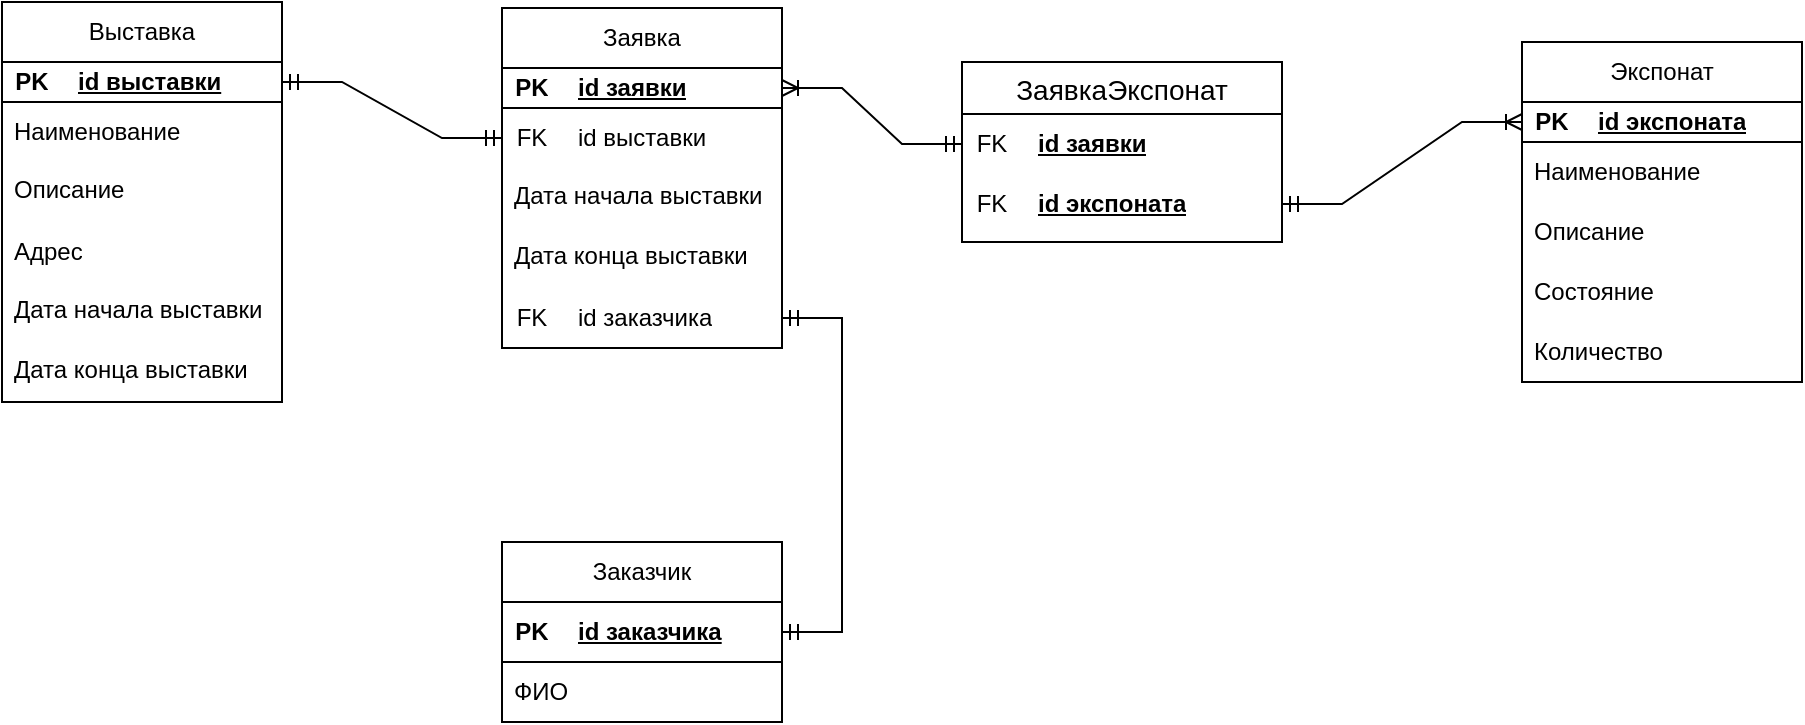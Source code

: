 <mxfile version="25.0.1">
  <diagram name="Страница — 1" id="1Udpp82dl5E-yOgq9Bk9">
    <mxGraphModel dx="1008" dy="500" grid="1" gridSize="10" guides="1" tooltips="1" connect="1" arrows="1" fold="1" page="1" pageScale="1" pageWidth="827" pageHeight="1169" math="0" shadow="0">
      <root>
        <mxCell id="0" />
        <mxCell id="1" parent="0" />
        <mxCell id="-dNKnwfFhRTGbA_YPJCl-1" value="Экспонат" style="swimlane;fontStyle=0;childLayout=stackLayout;horizontal=1;startSize=30;horizontalStack=0;resizeParent=1;resizeParentMax=0;resizeLast=0;collapsible=1;marginBottom=0;whiteSpace=wrap;html=1;" parent="1" vertex="1">
          <mxGeometry x="810" y="140" width="140" height="170" as="geometry" />
        </mxCell>
        <mxCell id="p6UkOLfJ6QwIB64uSuT0-19" value="" style="shape=table;startSize=0;container=1;collapsible=1;childLayout=tableLayout;fixedRows=1;rowLines=0;fontStyle=0;align=center;resizeLast=1;strokeColor=none;fillColor=none;collapsible=0;" parent="-dNKnwfFhRTGbA_YPJCl-1" vertex="1">
          <mxGeometry y="30" width="140" height="20" as="geometry" />
        </mxCell>
        <mxCell id="p6UkOLfJ6QwIB64uSuT0-20" value="" style="shape=tableRow;horizontal=0;startSize=0;swimlaneHead=0;swimlaneBody=0;fillColor=none;collapsible=0;dropTarget=0;points=[[0,0.5],[1,0.5]];portConstraint=eastwest;top=0;left=0;right=0;bottom=1;" parent="p6UkOLfJ6QwIB64uSuT0-19" vertex="1">
          <mxGeometry width="140" height="20" as="geometry" />
        </mxCell>
        <mxCell id="p6UkOLfJ6QwIB64uSuT0-21" value="PK" style="shape=partialRectangle;connectable=0;fillColor=none;top=0;left=0;bottom=0;right=0;fontStyle=1;overflow=hidden;whiteSpace=wrap;html=1;" parent="p6UkOLfJ6QwIB64uSuT0-20" vertex="1">
          <mxGeometry width="30" height="20" as="geometry">
            <mxRectangle width="30" height="20" as="alternateBounds" />
          </mxGeometry>
        </mxCell>
        <mxCell id="p6UkOLfJ6QwIB64uSuT0-22" value="id экспоната" style="shape=partialRectangle;connectable=0;fillColor=none;top=0;left=0;bottom=0;right=0;align=left;spacingLeft=6;fontStyle=5;overflow=hidden;whiteSpace=wrap;html=1;" parent="p6UkOLfJ6QwIB64uSuT0-20" vertex="1">
          <mxGeometry x="30" width="110" height="20" as="geometry">
            <mxRectangle width="110" height="20" as="alternateBounds" />
          </mxGeometry>
        </mxCell>
        <mxCell id="-dNKnwfFhRTGbA_YPJCl-3" value="Наименование" style="text;strokeColor=none;fillColor=none;align=left;verticalAlign=middle;spacingLeft=4;spacingRight=4;overflow=hidden;points=[[0,0.5],[1,0.5]];portConstraint=eastwest;rotatable=0;whiteSpace=wrap;html=1;" parent="-dNKnwfFhRTGbA_YPJCl-1" vertex="1">
          <mxGeometry y="50" width="140" height="30" as="geometry" />
        </mxCell>
        <mxCell id="-dNKnwfFhRTGbA_YPJCl-4" value="Описание" style="text;strokeColor=none;fillColor=none;align=left;verticalAlign=middle;spacingLeft=4;spacingRight=4;overflow=hidden;points=[[0,0.5],[1,0.5]];portConstraint=eastwest;rotatable=0;whiteSpace=wrap;html=1;" parent="-dNKnwfFhRTGbA_YPJCl-1" vertex="1">
          <mxGeometry y="80" width="140" height="30" as="geometry" />
        </mxCell>
        <mxCell id="Apr5Gu9_tZ0Uqjy6RqHj-13" value="Состояние" style="text;strokeColor=none;fillColor=none;align=left;verticalAlign=middle;spacingLeft=4;spacingRight=4;overflow=hidden;points=[[0,0.5],[1,0.5]];portConstraint=eastwest;rotatable=0;whiteSpace=wrap;html=1;" vertex="1" parent="-dNKnwfFhRTGbA_YPJCl-1">
          <mxGeometry y="110" width="140" height="30" as="geometry" />
        </mxCell>
        <mxCell id="-dNKnwfFhRTGbA_YPJCl-19" value="Количество" style="text;strokeColor=none;fillColor=none;align=left;verticalAlign=middle;spacingLeft=4;spacingRight=4;overflow=hidden;points=[[0,0.5],[1,0.5]];portConstraint=eastwest;rotatable=0;whiteSpace=wrap;html=1;" parent="-dNKnwfFhRTGbA_YPJCl-1" vertex="1">
          <mxGeometry y="140" width="140" height="30" as="geometry" />
        </mxCell>
        <mxCell id="-dNKnwfFhRTGbA_YPJCl-5" value="Выставка" style="swimlane;fontStyle=0;childLayout=stackLayout;horizontal=1;startSize=30;horizontalStack=0;resizeParent=1;resizeParentMax=0;resizeLast=0;collapsible=1;marginBottom=0;whiteSpace=wrap;html=1;" parent="1" vertex="1">
          <mxGeometry x="50" y="120" width="140" height="200" as="geometry" />
        </mxCell>
        <mxCell id="p6UkOLfJ6QwIB64uSuT0-15" value="" style="shape=table;startSize=0;container=1;collapsible=1;childLayout=tableLayout;fixedRows=1;rowLines=0;fontStyle=0;align=center;resizeLast=1;strokeColor=none;fillColor=none;collapsible=0;" parent="-dNKnwfFhRTGbA_YPJCl-5" vertex="1">
          <mxGeometry y="30" width="140" height="20" as="geometry" />
        </mxCell>
        <mxCell id="p6UkOLfJ6QwIB64uSuT0-16" value="" style="shape=tableRow;horizontal=0;startSize=0;swimlaneHead=0;swimlaneBody=0;fillColor=none;collapsible=0;dropTarget=0;points=[[0,0.5],[1,0.5]];portConstraint=eastwest;top=0;left=0;right=0;bottom=1;" parent="p6UkOLfJ6QwIB64uSuT0-15" vertex="1">
          <mxGeometry width="140" height="20" as="geometry" />
        </mxCell>
        <mxCell id="p6UkOLfJ6QwIB64uSuT0-17" value="PK" style="shape=partialRectangle;connectable=0;fillColor=none;top=0;left=0;bottom=0;right=0;fontStyle=1;overflow=hidden;whiteSpace=wrap;html=1;" parent="p6UkOLfJ6QwIB64uSuT0-16" vertex="1">
          <mxGeometry width="30" height="20" as="geometry">
            <mxRectangle width="30" height="20" as="alternateBounds" />
          </mxGeometry>
        </mxCell>
        <mxCell id="p6UkOLfJ6QwIB64uSuT0-18" value="id выставки" style="shape=partialRectangle;connectable=0;fillColor=none;top=0;left=0;bottom=0;right=0;align=left;spacingLeft=6;fontStyle=5;overflow=hidden;whiteSpace=wrap;html=1;" parent="p6UkOLfJ6QwIB64uSuT0-16" vertex="1">
          <mxGeometry x="30" width="110" height="20" as="geometry">
            <mxRectangle width="110" height="20" as="alternateBounds" />
          </mxGeometry>
        </mxCell>
        <mxCell id="-dNKnwfFhRTGbA_YPJCl-7" value="Наименование" style="text;strokeColor=none;fillColor=none;align=left;verticalAlign=middle;spacingLeft=4;spacingRight=4;overflow=hidden;points=[[0,0.5],[1,0.5]];portConstraint=eastwest;rotatable=0;whiteSpace=wrap;html=1;" parent="-dNKnwfFhRTGbA_YPJCl-5" vertex="1">
          <mxGeometry y="50" width="140" height="30" as="geometry" />
        </mxCell>
        <mxCell id="-dNKnwfFhRTGbA_YPJCl-26" value="Описание" style="text;strokeColor=none;fillColor=none;spacingLeft=4;spacingRight=4;overflow=hidden;rotatable=0;points=[[0,0.5],[1,0.5]];portConstraint=eastwest;fontSize=12;whiteSpace=wrap;html=1;" parent="-dNKnwfFhRTGbA_YPJCl-5" vertex="1">
          <mxGeometry y="80" width="140" height="30" as="geometry" />
        </mxCell>
        <mxCell id="-dNKnwfFhRTGbA_YPJCl-8" value="Адрес" style="text;strokeColor=none;fillColor=none;align=left;verticalAlign=middle;spacingLeft=4;spacingRight=4;overflow=hidden;points=[[0,0.5],[1,0.5]];portConstraint=eastwest;rotatable=0;whiteSpace=wrap;html=1;" parent="-dNKnwfFhRTGbA_YPJCl-5" vertex="1">
          <mxGeometry y="110" width="140" height="30" as="geometry" />
        </mxCell>
        <mxCell id="Apr5Gu9_tZ0Uqjy6RqHj-14" value="Дата начала выставки" style="text;strokeColor=none;fillColor=none;spacingLeft=4;spacingRight=4;overflow=hidden;rotatable=0;points=[[0,0.5],[1,0.5]];portConstraint=eastwest;fontSize=12;whiteSpace=wrap;html=1;" vertex="1" parent="-dNKnwfFhRTGbA_YPJCl-5">
          <mxGeometry y="140" width="140" height="30" as="geometry" />
        </mxCell>
        <mxCell id="Apr5Gu9_tZ0Uqjy6RqHj-15" value="Дата конца выставки" style="text;strokeColor=none;fillColor=none;spacingLeft=4;spacingRight=4;overflow=hidden;rotatable=0;points=[[0,0.5],[1,0.5]];portConstraint=eastwest;fontSize=12;whiteSpace=wrap;html=1;" vertex="1" parent="-dNKnwfFhRTGbA_YPJCl-5">
          <mxGeometry y="170" width="140" height="30" as="geometry" />
        </mxCell>
        <mxCell id="-dNKnwfFhRTGbA_YPJCl-9" value="Заказчик" style="swimlane;fontStyle=0;childLayout=stackLayout;horizontal=1;startSize=30;horizontalStack=0;resizeParent=1;resizeParentMax=0;resizeLast=0;collapsible=1;marginBottom=0;whiteSpace=wrap;html=1;" parent="1" vertex="1">
          <mxGeometry x="300" y="390" width="140" height="90" as="geometry" />
        </mxCell>
        <mxCell id="p6UkOLfJ6QwIB64uSuT0-26" value="" style="shape=table;startSize=0;container=1;collapsible=1;childLayout=tableLayout;fixedRows=1;rowLines=0;fontStyle=0;align=center;resizeLast=1;strokeColor=none;fillColor=none;collapsible=0;" parent="-dNKnwfFhRTGbA_YPJCl-9" vertex="1">
          <mxGeometry y="30" width="140" height="30" as="geometry" />
        </mxCell>
        <mxCell id="p6UkOLfJ6QwIB64uSuT0-27" value="" style="shape=tableRow;horizontal=0;startSize=0;swimlaneHead=0;swimlaneBody=0;fillColor=none;collapsible=0;dropTarget=0;points=[[0,0.5],[1,0.5]];portConstraint=eastwest;top=0;left=0;right=0;bottom=1;" parent="p6UkOLfJ6QwIB64uSuT0-26" vertex="1">
          <mxGeometry width="140" height="30" as="geometry" />
        </mxCell>
        <mxCell id="p6UkOLfJ6QwIB64uSuT0-28" value="PK" style="shape=partialRectangle;connectable=0;fillColor=none;top=0;left=0;bottom=0;right=0;fontStyle=1;overflow=hidden;whiteSpace=wrap;html=1;" parent="p6UkOLfJ6QwIB64uSuT0-27" vertex="1">
          <mxGeometry width="30" height="30" as="geometry">
            <mxRectangle width="30" height="30" as="alternateBounds" />
          </mxGeometry>
        </mxCell>
        <mxCell id="p6UkOLfJ6QwIB64uSuT0-29" value="id заказчика" style="shape=partialRectangle;connectable=0;fillColor=none;top=0;left=0;bottom=0;right=0;align=left;spacingLeft=6;fontStyle=5;overflow=hidden;whiteSpace=wrap;html=1;" parent="p6UkOLfJ6QwIB64uSuT0-27" vertex="1">
          <mxGeometry x="30" width="110" height="30" as="geometry">
            <mxRectangle width="110" height="30" as="alternateBounds" />
          </mxGeometry>
        </mxCell>
        <mxCell id="-dNKnwfFhRTGbA_YPJCl-11" value="ФИО" style="text;strokeColor=none;fillColor=none;align=left;verticalAlign=middle;spacingLeft=4;spacingRight=4;overflow=hidden;points=[[0,0.5],[1,0.5]];portConstraint=eastwest;rotatable=0;whiteSpace=wrap;html=1;" parent="-dNKnwfFhRTGbA_YPJCl-9" vertex="1">
          <mxGeometry y="60" width="140" height="30" as="geometry" />
        </mxCell>
        <mxCell id="-dNKnwfFhRTGbA_YPJCl-13" value="Заявка" style="swimlane;fontStyle=0;childLayout=stackLayout;horizontal=1;startSize=30;horizontalStack=0;resizeParent=1;resizeParentMax=0;resizeLast=0;collapsible=1;marginBottom=0;whiteSpace=wrap;html=1;" parent="1" vertex="1">
          <mxGeometry x="300" y="123" width="140" height="170" as="geometry" />
        </mxCell>
        <mxCell id="p6UkOLfJ6QwIB64uSuT0-3" value="" style="shape=table;startSize=0;container=1;collapsible=1;childLayout=tableLayout;fixedRows=1;rowLines=0;fontStyle=0;align=center;resizeLast=1;strokeColor=none;fillColor=none;collapsible=0;" parent="-dNKnwfFhRTGbA_YPJCl-13" vertex="1">
          <mxGeometry y="30" width="140" height="20" as="geometry" />
        </mxCell>
        <mxCell id="p6UkOLfJ6QwIB64uSuT0-4" value="" style="shape=tableRow;horizontal=0;startSize=0;swimlaneHead=0;swimlaneBody=0;fillColor=none;collapsible=0;dropTarget=0;points=[[0,0.5],[1,0.5]];portConstraint=eastwest;top=0;left=0;right=0;bottom=1;" parent="p6UkOLfJ6QwIB64uSuT0-3" vertex="1">
          <mxGeometry width="140" height="20" as="geometry" />
        </mxCell>
        <mxCell id="p6UkOLfJ6QwIB64uSuT0-5" value="PK" style="shape=partialRectangle;connectable=0;fillColor=none;top=0;left=0;bottom=0;right=0;fontStyle=1;overflow=hidden;whiteSpace=wrap;html=1;" parent="p6UkOLfJ6QwIB64uSuT0-4" vertex="1">
          <mxGeometry width="30" height="20" as="geometry">
            <mxRectangle width="30" height="20" as="alternateBounds" />
          </mxGeometry>
        </mxCell>
        <mxCell id="p6UkOLfJ6QwIB64uSuT0-6" value="id заявки" style="shape=partialRectangle;connectable=0;fillColor=none;top=0;left=0;bottom=0;right=0;align=left;spacingLeft=6;fontStyle=5;overflow=hidden;whiteSpace=wrap;html=1;" parent="p6UkOLfJ6QwIB64uSuT0-4" vertex="1">
          <mxGeometry x="30" width="110" height="20" as="geometry">
            <mxRectangle width="110" height="20" as="alternateBounds" />
          </mxGeometry>
        </mxCell>
        <mxCell id="Apr5Gu9_tZ0Uqjy6RqHj-18" value="" style="shape=table;startSize=0;container=1;collapsible=1;childLayout=tableLayout;fixedRows=1;rowLines=0;fontStyle=0;align=center;resizeLast=1;strokeColor=none;fillColor=none;collapsible=0;" vertex="1" parent="-dNKnwfFhRTGbA_YPJCl-13">
          <mxGeometry y="50" width="140" height="30" as="geometry" />
        </mxCell>
        <mxCell id="Apr5Gu9_tZ0Uqjy6RqHj-19" value="" style="shape=tableRow;horizontal=0;startSize=0;swimlaneHead=0;swimlaneBody=0;fillColor=none;collapsible=0;dropTarget=0;points=[[0,0.5],[1,0.5]];portConstraint=eastwest;top=0;left=0;right=0;bottom=0;" vertex="1" parent="Apr5Gu9_tZ0Uqjy6RqHj-18">
          <mxGeometry width="140" height="30" as="geometry" />
        </mxCell>
        <mxCell id="Apr5Gu9_tZ0Uqjy6RqHj-20" value="FK" style="shape=partialRectangle;connectable=0;fillColor=none;top=0;left=0;bottom=0;right=0;fontStyle=0;overflow=hidden;whiteSpace=wrap;html=1;" vertex="1" parent="Apr5Gu9_tZ0Uqjy6RqHj-19">
          <mxGeometry width="30" height="30" as="geometry">
            <mxRectangle width="30" height="30" as="alternateBounds" />
          </mxGeometry>
        </mxCell>
        <mxCell id="Apr5Gu9_tZ0Uqjy6RqHj-21" value="id выставки" style="shape=partialRectangle;connectable=0;fillColor=none;top=0;left=0;bottom=0;right=0;align=left;spacingLeft=6;fontStyle=0;overflow=hidden;whiteSpace=wrap;html=1;" vertex="1" parent="Apr5Gu9_tZ0Uqjy6RqHj-19">
          <mxGeometry x="30" width="110" height="30" as="geometry">
            <mxRectangle width="110" height="30" as="alternateBounds" />
          </mxGeometry>
        </mxCell>
        <mxCell id="p6UkOLfJ6QwIB64uSuT0-1" value="Дата начала выставки" style="text;strokeColor=none;fillColor=none;spacingLeft=4;spacingRight=4;overflow=hidden;rotatable=0;points=[[0,0.5],[1,0.5]];portConstraint=eastwest;fontSize=12;whiteSpace=wrap;html=1;" parent="-dNKnwfFhRTGbA_YPJCl-13" vertex="1">
          <mxGeometry y="80" width="140" height="30" as="geometry" />
        </mxCell>
        <mxCell id="p6UkOLfJ6QwIB64uSuT0-2" value="Дата конца выставки" style="text;strokeColor=none;fillColor=none;spacingLeft=4;spacingRight=4;overflow=hidden;rotatable=0;points=[[0,0.5],[1,0.5]];portConstraint=eastwest;fontSize=12;whiteSpace=wrap;html=1;" parent="-dNKnwfFhRTGbA_YPJCl-13" vertex="1">
          <mxGeometry y="110" width="140" height="30" as="geometry" />
        </mxCell>
        <mxCell id="p6UkOLfJ6QwIB64uSuT0-30" value="" style="shape=table;startSize=0;container=1;collapsible=1;childLayout=tableLayout;fixedRows=1;rowLines=0;fontStyle=0;align=center;resizeLast=1;strokeColor=none;fillColor=none;collapsible=0;" parent="-dNKnwfFhRTGbA_YPJCl-13" vertex="1">
          <mxGeometry y="140" width="140" height="30" as="geometry" />
        </mxCell>
        <mxCell id="p6UkOLfJ6QwIB64uSuT0-31" value="" style="shape=tableRow;horizontal=0;startSize=0;swimlaneHead=0;swimlaneBody=0;fillColor=none;collapsible=0;dropTarget=0;points=[[0,0.5],[1,0.5]];portConstraint=eastwest;top=0;left=0;right=0;bottom=0;" parent="p6UkOLfJ6QwIB64uSuT0-30" vertex="1">
          <mxGeometry width="140" height="30" as="geometry" />
        </mxCell>
        <mxCell id="p6UkOLfJ6QwIB64uSuT0-32" value="FK" style="shape=partialRectangle;connectable=0;fillColor=none;top=0;left=0;bottom=0;right=0;fontStyle=0;overflow=hidden;whiteSpace=wrap;html=1;" parent="p6UkOLfJ6QwIB64uSuT0-31" vertex="1">
          <mxGeometry width="30" height="30" as="geometry">
            <mxRectangle width="30" height="30" as="alternateBounds" />
          </mxGeometry>
        </mxCell>
        <mxCell id="p6UkOLfJ6QwIB64uSuT0-33" value="id заказчика" style="shape=partialRectangle;connectable=0;fillColor=none;top=0;left=0;bottom=0;right=0;align=left;spacingLeft=6;fontStyle=0;overflow=hidden;whiteSpace=wrap;html=1;" parent="p6UkOLfJ6QwIB64uSuT0-31" vertex="1">
          <mxGeometry x="30" width="110" height="30" as="geometry">
            <mxRectangle width="110" height="30" as="alternateBounds" />
          </mxGeometry>
        </mxCell>
        <mxCell id="p6UkOLfJ6QwIB64uSuT0-25" value="" style="edgeStyle=entityRelationEdgeStyle;fontSize=12;html=1;endArrow=ERmandOne;startArrow=ERmandOne;rounded=0;entryX=0;entryY=0.5;entryDx=0;entryDy=0;exitX=1;exitY=0.5;exitDx=0;exitDy=0;" parent="1" source="p6UkOLfJ6QwIB64uSuT0-16" target="Apr5Gu9_tZ0Uqjy6RqHj-19" edge="1">
          <mxGeometry width="100" height="100" relative="1" as="geometry">
            <mxPoint x="160" y="135" as="sourcePoint" />
            <mxPoint x="600" y="90" as="targetPoint" />
            <Array as="points">
              <mxPoint x="500" y="95" />
            </Array>
          </mxGeometry>
        </mxCell>
        <mxCell id="p6UkOLfJ6QwIB64uSuT0-34" value="" style="edgeStyle=entityRelationEdgeStyle;fontSize=12;html=1;endArrow=ERmandOne;startArrow=ERmandOne;rounded=0;entryX=1;entryY=0.5;entryDx=0;entryDy=0;exitX=1;exitY=0.5;exitDx=0;exitDy=0;" parent="1" source="p6UkOLfJ6QwIB64uSuT0-27" target="p6UkOLfJ6QwIB64uSuT0-31" edge="1">
          <mxGeometry width="100" height="100" relative="1" as="geometry">
            <mxPoint x="360" y="560" as="sourcePoint" />
            <mxPoint x="460" y="460" as="targetPoint" />
          </mxGeometry>
        </mxCell>
        <mxCell id="Apr5Gu9_tZ0Uqjy6RqHj-1" value="ЗаявкаЭкспонат" style="swimlane;fontStyle=0;childLayout=stackLayout;horizontal=1;startSize=26;horizontalStack=0;resizeParent=1;resizeParentMax=0;resizeLast=0;collapsible=1;marginBottom=0;align=center;fontSize=14;" vertex="1" parent="1">
          <mxGeometry x="530" y="150" width="160" height="90" as="geometry" />
        </mxCell>
        <mxCell id="Apr5Gu9_tZ0Uqjy6RqHj-5" value="" style="shape=table;startSize=0;container=1;collapsible=1;childLayout=tableLayout;fixedRows=1;rowLines=0;fontStyle=0;align=center;resizeLast=1;strokeColor=none;fillColor=none;collapsible=0;" vertex="1" parent="Apr5Gu9_tZ0Uqjy6RqHj-1">
          <mxGeometry y="26" width="160" height="64" as="geometry" />
        </mxCell>
        <mxCell id="Apr5Gu9_tZ0Uqjy6RqHj-6" value="" style="shape=tableRow;horizontal=0;startSize=0;swimlaneHead=0;swimlaneBody=0;fillColor=none;collapsible=0;dropTarget=0;points=[[0,0.5],[1,0.5]];portConstraint=eastwest;top=0;left=0;right=0;bottom=0;" vertex="1" parent="Apr5Gu9_tZ0Uqjy6RqHj-5">
          <mxGeometry width="160" height="30" as="geometry" />
        </mxCell>
        <mxCell id="Apr5Gu9_tZ0Uqjy6RqHj-7" value="FK" style="shape=partialRectangle;connectable=0;fillColor=none;top=0;left=0;bottom=0;right=0;fontStyle=0;overflow=hidden;whiteSpace=wrap;html=1;" vertex="1" parent="Apr5Gu9_tZ0Uqjy6RqHj-6">
          <mxGeometry width="30" height="30" as="geometry">
            <mxRectangle width="30" height="30" as="alternateBounds" />
          </mxGeometry>
        </mxCell>
        <mxCell id="Apr5Gu9_tZ0Uqjy6RqHj-8" value="&lt;span style=&quot;font-weight: 700; text-decoration-line: underline;&quot;&gt;id заявки&lt;/span&gt;" style="shape=partialRectangle;connectable=0;fillColor=none;top=0;left=0;bottom=0;right=0;align=left;spacingLeft=6;fontStyle=0;overflow=hidden;whiteSpace=wrap;html=1;" vertex="1" parent="Apr5Gu9_tZ0Uqjy6RqHj-6">
          <mxGeometry x="30" width="130" height="30" as="geometry">
            <mxRectangle width="130" height="30" as="alternateBounds" />
          </mxGeometry>
        </mxCell>
        <mxCell id="Apr5Gu9_tZ0Uqjy6RqHj-9" value="" style="shape=tableRow;horizontal=0;startSize=0;swimlaneHead=0;swimlaneBody=0;fillColor=none;collapsible=0;dropTarget=0;points=[[0,0.5],[1,0.5]];portConstraint=eastwest;top=0;left=0;right=0;bottom=0;" vertex="1" parent="Apr5Gu9_tZ0Uqjy6RqHj-5">
          <mxGeometry y="30" width="160" height="30" as="geometry" />
        </mxCell>
        <mxCell id="Apr5Gu9_tZ0Uqjy6RqHj-10" value="FK" style="shape=partialRectangle;connectable=0;fillColor=none;top=0;left=0;bottom=0;right=0;fontStyle=0;overflow=hidden;whiteSpace=wrap;html=1;" vertex="1" parent="Apr5Gu9_tZ0Uqjy6RqHj-9">
          <mxGeometry width="30" height="30" as="geometry">
            <mxRectangle width="30" height="30" as="alternateBounds" />
          </mxGeometry>
        </mxCell>
        <mxCell id="Apr5Gu9_tZ0Uqjy6RqHj-11" value="&lt;span style=&quot;font-weight: 700; text-decoration-line: underline;&quot;&gt;id экспоната&lt;/span&gt;" style="shape=partialRectangle;connectable=0;fillColor=none;top=0;left=0;bottom=0;right=0;align=left;spacingLeft=6;fontStyle=0;overflow=hidden;whiteSpace=wrap;html=1;" vertex="1" parent="Apr5Gu9_tZ0Uqjy6RqHj-9">
          <mxGeometry x="30" width="130" height="30" as="geometry">
            <mxRectangle width="130" height="30" as="alternateBounds" />
          </mxGeometry>
        </mxCell>
        <mxCell id="Apr5Gu9_tZ0Uqjy6RqHj-16" value="" style="edgeStyle=entityRelationEdgeStyle;fontSize=12;html=1;endArrow=ERoneToMany;startArrow=ERmandOne;rounded=0;exitX=1;exitY=0.5;exitDx=0;exitDy=0;entryX=0;entryY=0.5;entryDx=0;entryDy=0;" edge="1" parent="1" source="Apr5Gu9_tZ0Uqjy6RqHj-9" target="p6UkOLfJ6QwIB64uSuT0-20">
          <mxGeometry width="100" height="100" relative="1" as="geometry">
            <mxPoint x="730" y="190" as="sourcePoint" />
            <mxPoint x="830" y="90" as="targetPoint" />
            <Array as="points">
              <mxPoint x="810" y="140" />
            </Array>
          </mxGeometry>
        </mxCell>
        <mxCell id="Apr5Gu9_tZ0Uqjy6RqHj-17" value="" style="edgeStyle=entityRelationEdgeStyle;fontSize=12;html=1;endArrow=ERoneToMany;startArrow=ERmandOne;rounded=0;exitX=0;exitY=0.5;exitDx=0;exitDy=0;entryX=1;entryY=0.5;entryDx=0;entryDy=0;" edge="1" parent="1" source="Apr5Gu9_tZ0Uqjy6RqHj-6" target="p6UkOLfJ6QwIB64uSuT0-4">
          <mxGeometry width="100" height="100" relative="1" as="geometry">
            <mxPoint x="720" y="241" as="sourcePoint" />
            <mxPoint x="820" y="190" as="targetPoint" />
            <Array as="points">
              <mxPoint x="820" y="150" />
            </Array>
          </mxGeometry>
        </mxCell>
      </root>
    </mxGraphModel>
  </diagram>
</mxfile>
